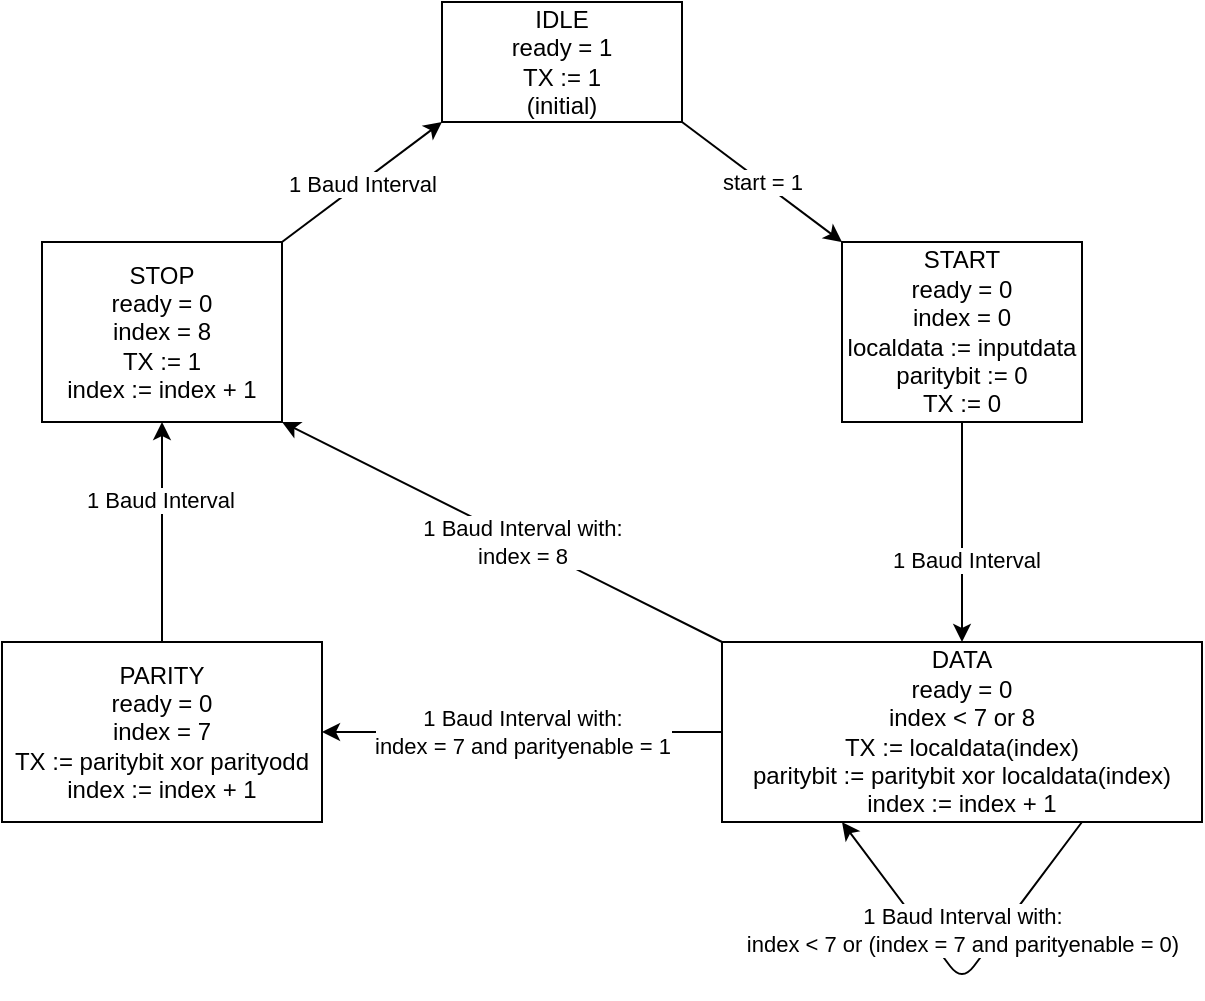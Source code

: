 <mxfile version="13.10.0" type="device"><diagram id="7Y3jxd1NzL5VFkkx9mzb" name="Page-1"><mxGraphModel dx="1350" dy="816" grid="1" gridSize="10" guides="1" tooltips="1" connect="1" arrows="1" fold="1" page="1" pageScale="1" pageWidth="850" pageHeight="1100" math="0" shadow="0"><root><mxCell id="0"/><mxCell id="1" parent="0"/><mxCell id="Odzmcs_civ0HWHPv7TTm-1" value="IDLE&lt;br&gt;ready = 1&lt;br&gt;TX := 1&lt;br&gt;(initial)" style="rounded=0;whiteSpace=wrap;html=1;" vertex="1" parent="1"><mxGeometry x="400" y="160" width="120" height="60" as="geometry"/></mxCell><mxCell id="Odzmcs_civ0HWHPv7TTm-2" value="START&lt;br&gt;ready = 0&lt;br&gt;index = 0&lt;br&gt;localdata := inputdata&lt;br&gt;paritybit := 0&lt;br&gt;TX := 0" style="rounded=0;whiteSpace=wrap;html=1;" vertex="1" parent="1"><mxGeometry x="600" y="280" width="120" height="90" as="geometry"/></mxCell><mxCell id="Odzmcs_civ0HWHPv7TTm-3" value="STOP&lt;br&gt;ready = 0&lt;br&gt;index = 8&lt;br&gt;TX := 1&lt;br&gt;index := index + 1" style="rounded=0;whiteSpace=wrap;html=1;" vertex="1" parent="1"><mxGeometry x="200" y="280" width="120" height="90" as="geometry"/></mxCell><mxCell id="Odzmcs_civ0HWHPv7TTm-4" value="PARITY&lt;br&gt;ready = 0&lt;br&gt;index = 7&lt;br&gt;TX := paritybit xor parityodd&lt;br&gt;index := index + 1" style="rounded=0;whiteSpace=wrap;html=1;" vertex="1" parent="1"><mxGeometry x="180" y="480" width="160" height="90" as="geometry"/></mxCell><mxCell id="Odzmcs_civ0HWHPv7TTm-5" value="DATA&lt;br&gt;ready = 0&lt;br&gt;index &amp;lt; 7 or 8&lt;br&gt;TX := localdata(index)&lt;br&gt;paritybit := paritybit xor localdata(index)&lt;br&gt;index := index + 1" style="rounded=0;whiteSpace=wrap;html=1;" vertex="1" parent="1"><mxGeometry x="540" y="480" width="240" height="90" as="geometry"/></mxCell><mxCell id="Odzmcs_civ0HWHPv7TTm-6" value="" style="endArrow=classic;html=1;exitX=1;exitY=1;exitDx=0;exitDy=0;entryX=0;entryY=0;entryDx=0;entryDy=0;" edge="1" parent="1" source="Odzmcs_civ0HWHPv7TTm-1" target="Odzmcs_civ0HWHPv7TTm-2"><mxGeometry width="50" height="50" relative="1" as="geometry"><mxPoint x="400" y="390" as="sourcePoint"/><mxPoint x="450" y="340" as="targetPoint"/></mxGeometry></mxCell><mxCell id="Odzmcs_civ0HWHPv7TTm-7" value="start = 1" style="edgeLabel;html=1;align=center;verticalAlign=middle;resizable=0;points=[];" vertex="1" connectable="0" parent="Odzmcs_civ0HWHPv7TTm-6"><mxGeometry x="0.384" y="-1" relative="1" as="geometry"><mxPoint x="-14.6" y="-12.2" as="offset"/></mxGeometry></mxCell><mxCell id="Odzmcs_civ0HWHPv7TTm-8" value="" style="endArrow=classic;html=1;exitX=0.5;exitY=1;exitDx=0;exitDy=0;entryX=0.5;entryY=0;entryDx=0;entryDy=0;" edge="1" parent="1" source="Odzmcs_civ0HWHPv7TTm-2" target="Odzmcs_civ0HWHPv7TTm-5"><mxGeometry width="50" height="50" relative="1" as="geometry"><mxPoint x="400" y="390" as="sourcePoint"/><mxPoint x="450" y="340" as="targetPoint"/></mxGeometry></mxCell><mxCell id="Odzmcs_civ0HWHPv7TTm-9" value="1 Baud Interval" style="edgeLabel;html=1;align=center;verticalAlign=middle;resizable=0;points=[];" vertex="1" connectable="0" parent="Odzmcs_civ0HWHPv7TTm-8"><mxGeometry x="0.255" y="2" relative="1" as="geometry"><mxPoint as="offset"/></mxGeometry></mxCell><mxCell id="Odzmcs_civ0HWHPv7TTm-10" value="" style="endArrow=classic;html=1;exitX=0.75;exitY=1;exitDx=0;exitDy=0;entryX=0.25;entryY=1;entryDx=0;entryDy=0;edgeStyle=elbowEdgeStyle;" edge="1" parent="1" source="Odzmcs_civ0HWHPv7TTm-5" target="Odzmcs_civ0HWHPv7TTm-5"><mxGeometry width="50" height="50" relative="1" as="geometry"><mxPoint x="400" y="340" as="sourcePoint"/><mxPoint x="450" y="290" as="targetPoint"/><Array as="points"><mxPoint x="660" y="650"/></Array></mxGeometry></mxCell><mxCell id="Odzmcs_civ0HWHPv7TTm-11" value="1 Baud Interval with:&lt;br&gt;index &amp;lt; 7 or (index = 7 and parityenable = 0)" style="edgeLabel;html=1;align=center;verticalAlign=middle;resizable=0;points=[];" vertex="1" connectable="0" parent="Odzmcs_civ0HWHPv7TTm-10"><mxGeometry x="-0.372" y="5" relative="1" as="geometry"><mxPoint x="-26.2" as="offset"/></mxGeometry></mxCell><mxCell id="Odzmcs_civ0HWHPv7TTm-13" value="" style="endArrow=classic;html=1;entryX=1;entryY=0.5;entryDx=0;entryDy=0;exitX=0;exitY=0.5;exitDx=0;exitDy=0;" edge="1" parent="1" source="Odzmcs_civ0HWHPv7TTm-5" target="Odzmcs_civ0HWHPv7TTm-4"><mxGeometry width="50" height="50" relative="1" as="geometry"><mxPoint x="400" y="370" as="sourcePoint"/><mxPoint x="450" y="320" as="targetPoint"/></mxGeometry></mxCell><mxCell id="Odzmcs_civ0HWHPv7TTm-14" value="1 Baud Interval with:&lt;br&gt;index = 7 and parityenable = 1" style="edgeLabel;html=1;align=center;verticalAlign=middle;resizable=0;points=[];" vertex="1" connectable="0" parent="Odzmcs_civ0HWHPv7TTm-13"><mxGeometry x="-0.21" y="-1" relative="1" as="geometry"><mxPoint x="-21" y="1" as="offset"/></mxGeometry></mxCell><mxCell id="Odzmcs_civ0HWHPv7TTm-15" value="" style="endArrow=classic;html=1;entryX=1;entryY=1;entryDx=0;entryDy=0;exitX=0;exitY=0;exitDx=0;exitDy=0;" edge="1" parent="1" source="Odzmcs_civ0HWHPv7TTm-5" target="Odzmcs_civ0HWHPv7TTm-3"><mxGeometry width="50" height="50" relative="1" as="geometry"><mxPoint x="400" y="360" as="sourcePoint"/><mxPoint x="450" y="310" as="targetPoint"/></mxGeometry></mxCell><mxCell id="Odzmcs_civ0HWHPv7TTm-16" value="1 Baud Interval with:&lt;br&gt;index = 8" style="edgeLabel;html=1;align=center;verticalAlign=middle;resizable=0;points=[];" vertex="1" connectable="0" parent="Odzmcs_civ0HWHPv7TTm-15"><mxGeometry x="-0.302" relative="1" as="geometry"><mxPoint x="-23.08" y="-11.54" as="offset"/></mxGeometry></mxCell><mxCell id="Odzmcs_civ0HWHPv7TTm-18" value="" style="endArrow=classic;html=1;entryX=0.5;entryY=1;entryDx=0;entryDy=0;exitX=0.5;exitY=0;exitDx=0;exitDy=0;" edge="1" parent="1" source="Odzmcs_civ0HWHPv7TTm-4" target="Odzmcs_civ0HWHPv7TTm-3"><mxGeometry width="50" height="50" relative="1" as="geometry"><mxPoint x="400" y="350" as="sourcePoint"/><mxPoint x="450" y="300" as="targetPoint"/></mxGeometry></mxCell><mxCell id="Odzmcs_civ0HWHPv7TTm-19" value="1 Baud Interval" style="edgeLabel;html=1;align=center;verticalAlign=middle;resizable=0;points=[];" vertex="1" connectable="0" parent="Odzmcs_civ0HWHPv7TTm-18"><mxGeometry x="0.291" y="1" relative="1" as="geometry"><mxPoint as="offset"/></mxGeometry></mxCell><mxCell id="Odzmcs_civ0HWHPv7TTm-20" value="" style="endArrow=classic;html=1;entryX=0;entryY=1;entryDx=0;entryDy=0;exitX=1;exitY=0;exitDx=0;exitDy=0;" edge="1" parent="1" source="Odzmcs_civ0HWHPv7TTm-3" target="Odzmcs_civ0HWHPv7TTm-1"><mxGeometry width="50" height="50" relative="1" as="geometry"><mxPoint x="400" y="350" as="sourcePoint"/><mxPoint x="450" y="300" as="targetPoint"/></mxGeometry></mxCell><mxCell id="Odzmcs_civ0HWHPv7TTm-21" value="1 Baud Interval" style="edgeLabel;html=1;align=center;verticalAlign=middle;resizable=0;points=[];" vertex="1" connectable="0" parent="Odzmcs_civ0HWHPv7TTm-20"><mxGeometry x="-0.348" y="-3" relative="1" as="geometry"><mxPoint x="11.8" y="-12.6" as="offset"/></mxGeometry></mxCell></root></mxGraphModel></diagram></mxfile>